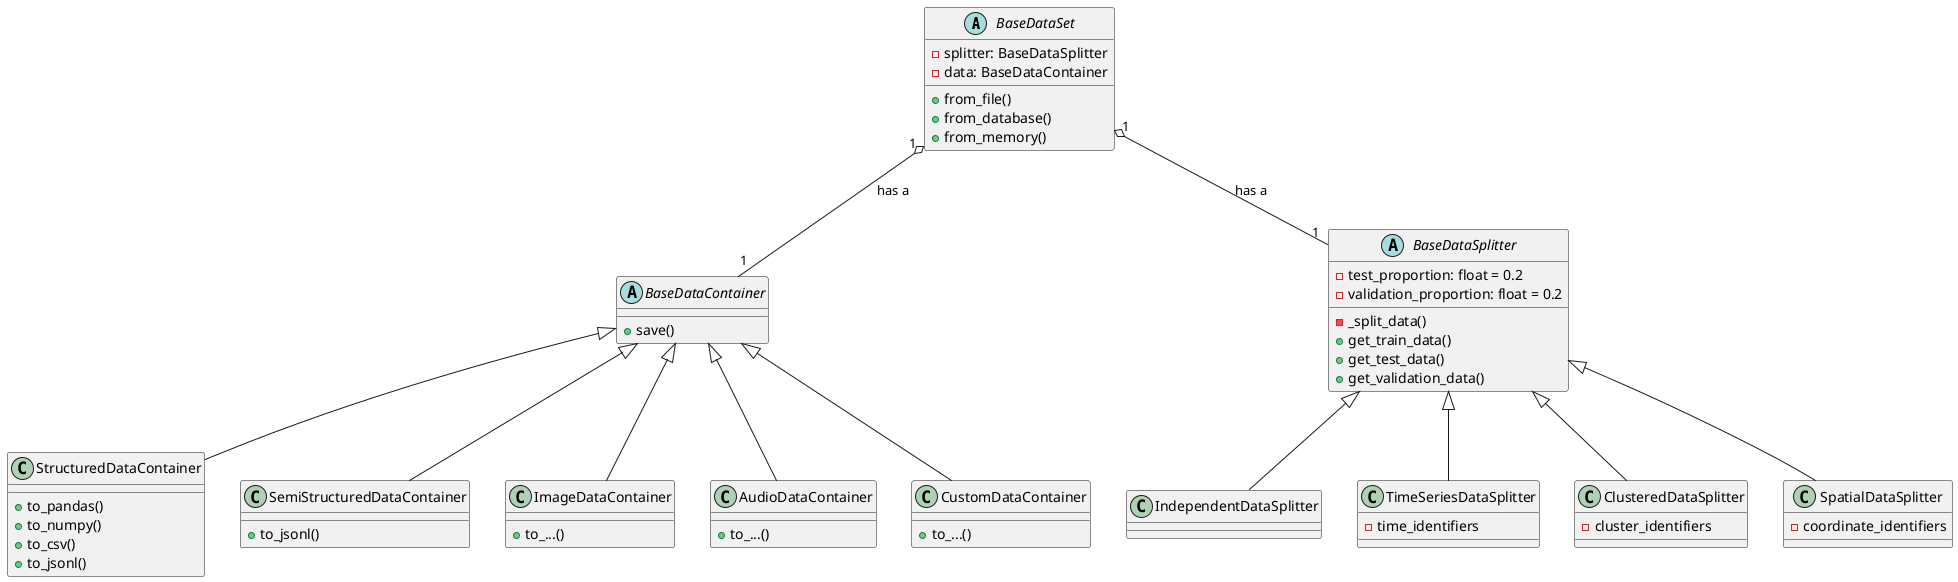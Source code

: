 @startuml

abstract class BaseDataSet {
  + from_file()
  + from_database()
  + from_memory()
  - splitter: BaseDataSplitter
  - data: BaseDataContainer
}

abstract class BaseDataContainer {
  + save()
}

class StructuredDataContainer {
  + to_pandas()
  + to_numpy()
  + to_csv()
  + to_jsonl()
}

class SemiStructuredDataContainer {
  + to_jsonl()
}

class ImageDataContainer {
  + to_...()
}

class AudioDataContainer {
  + to_...()
}

class CustomDataContainer {
  + to_...()
}

abstract class BaseDataSplitter {
  - test_proportion: float = 0.2
  - validation_proportion: float = 0.2
  - _split_data()
  + get_train_data()
  + get_test_data()
  + get_validation_data()
}

class IndependentDataSplitter
class TimeSeriesDataSplitter {
  - time_identifiers
}

class ClusteredDataSplitter {
  - cluster_identifiers
}

class SpatialDataSplitter {
  - coordinate_identifiers
}

BaseDataSplitter <|-- IndependentDataSplitter
BaseDataSplitter <|-- TimeSeriesDataSplitter
BaseDataSplitter <|-- ClusteredDataSplitter
BaseDataSplitter <|-- SpatialDataSplitter

BaseDataSet "1" o-- "1" BaseDataSplitter : has a
BaseDataSet "1" o-- "1" BaseDataContainer : has a
BaseDataContainer <|-- StructuredDataContainer
BaseDataContainer <|-- SemiStructuredDataContainer
BaseDataContainer <|-- ImageDataContainer
BaseDataContainer <|-- AudioDataContainer
BaseDataContainer <|-- CustomDataContainer

@enduml
